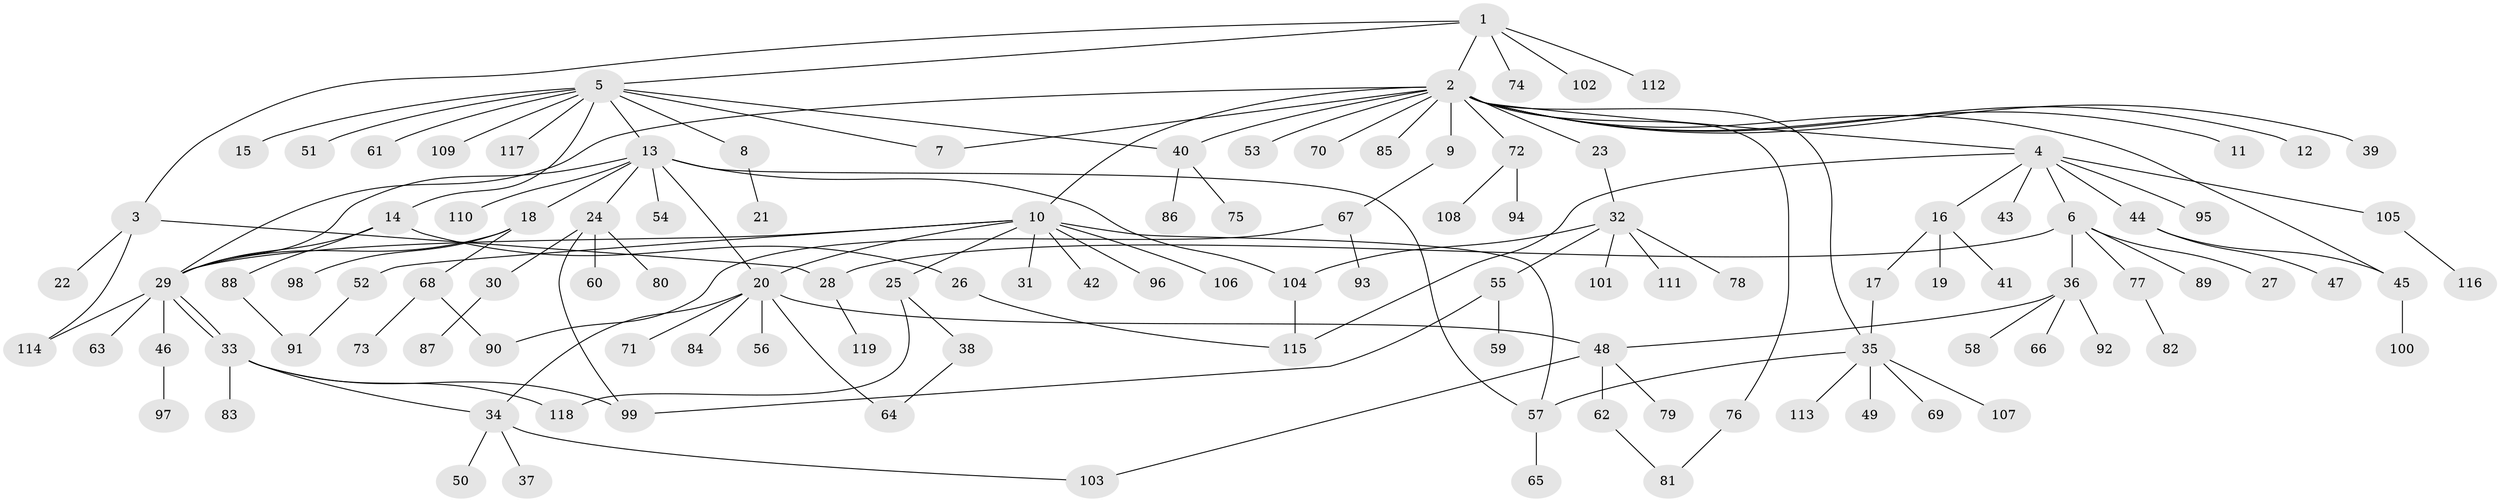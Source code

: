 // Generated by graph-tools (version 1.1) at 2025/14/03/09/25 04:14:48]
// undirected, 119 vertices, 145 edges
graph export_dot {
graph [start="1"]
  node [color=gray90,style=filled];
  1;
  2;
  3;
  4;
  5;
  6;
  7;
  8;
  9;
  10;
  11;
  12;
  13;
  14;
  15;
  16;
  17;
  18;
  19;
  20;
  21;
  22;
  23;
  24;
  25;
  26;
  27;
  28;
  29;
  30;
  31;
  32;
  33;
  34;
  35;
  36;
  37;
  38;
  39;
  40;
  41;
  42;
  43;
  44;
  45;
  46;
  47;
  48;
  49;
  50;
  51;
  52;
  53;
  54;
  55;
  56;
  57;
  58;
  59;
  60;
  61;
  62;
  63;
  64;
  65;
  66;
  67;
  68;
  69;
  70;
  71;
  72;
  73;
  74;
  75;
  76;
  77;
  78;
  79;
  80;
  81;
  82;
  83;
  84;
  85;
  86;
  87;
  88;
  89;
  90;
  91;
  92;
  93;
  94;
  95;
  96;
  97;
  98;
  99;
  100;
  101;
  102;
  103;
  104;
  105;
  106;
  107;
  108;
  109;
  110;
  111;
  112;
  113;
  114;
  115;
  116;
  117;
  118;
  119;
  1 -- 2;
  1 -- 3;
  1 -- 5;
  1 -- 74;
  1 -- 102;
  1 -- 112;
  2 -- 4;
  2 -- 7;
  2 -- 9;
  2 -- 10;
  2 -- 11;
  2 -- 12;
  2 -- 23;
  2 -- 29;
  2 -- 35;
  2 -- 39;
  2 -- 40;
  2 -- 45;
  2 -- 53;
  2 -- 70;
  2 -- 72;
  2 -- 76;
  2 -- 85;
  3 -- 22;
  3 -- 28;
  3 -- 114;
  4 -- 6;
  4 -- 16;
  4 -- 43;
  4 -- 44;
  4 -- 95;
  4 -- 105;
  4 -- 115;
  5 -- 7;
  5 -- 8;
  5 -- 13;
  5 -- 14;
  5 -- 15;
  5 -- 40;
  5 -- 51;
  5 -- 61;
  5 -- 109;
  5 -- 117;
  6 -- 27;
  6 -- 28;
  6 -- 36;
  6 -- 77;
  6 -- 89;
  8 -- 21;
  9 -- 67;
  10 -- 20;
  10 -- 25;
  10 -- 29;
  10 -- 31;
  10 -- 42;
  10 -- 52;
  10 -- 57;
  10 -- 96;
  10 -- 106;
  13 -- 18;
  13 -- 20;
  13 -- 24;
  13 -- 29;
  13 -- 54;
  13 -- 57;
  13 -- 104;
  13 -- 110;
  14 -- 26;
  14 -- 29;
  14 -- 88;
  16 -- 17;
  16 -- 19;
  16 -- 41;
  17 -- 35;
  18 -- 29;
  18 -- 68;
  18 -- 98;
  20 -- 34;
  20 -- 48;
  20 -- 56;
  20 -- 64;
  20 -- 71;
  20 -- 84;
  23 -- 32;
  24 -- 30;
  24 -- 60;
  24 -- 80;
  24 -- 99;
  25 -- 38;
  25 -- 118;
  26 -- 115;
  28 -- 119;
  29 -- 33;
  29 -- 33;
  29 -- 46;
  29 -- 63;
  29 -- 114;
  30 -- 87;
  32 -- 55;
  32 -- 78;
  32 -- 101;
  32 -- 104;
  32 -- 111;
  33 -- 34;
  33 -- 83;
  33 -- 99;
  33 -- 118;
  34 -- 37;
  34 -- 50;
  34 -- 103;
  35 -- 49;
  35 -- 57;
  35 -- 69;
  35 -- 107;
  35 -- 113;
  36 -- 48;
  36 -- 58;
  36 -- 66;
  36 -- 92;
  38 -- 64;
  40 -- 75;
  40 -- 86;
  44 -- 45;
  44 -- 47;
  45 -- 100;
  46 -- 97;
  48 -- 62;
  48 -- 79;
  48 -- 103;
  52 -- 91;
  55 -- 59;
  55 -- 99;
  57 -- 65;
  62 -- 81;
  67 -- 90;
  67 -- 93;
  68 -- 73;
  68 -- 90;
  72 -- 94;
  72 -- 108;
  76 -- 81;
  77 -- 82;
  88 -- 91;
  104 -- 115;
  105 -- 116;
}
